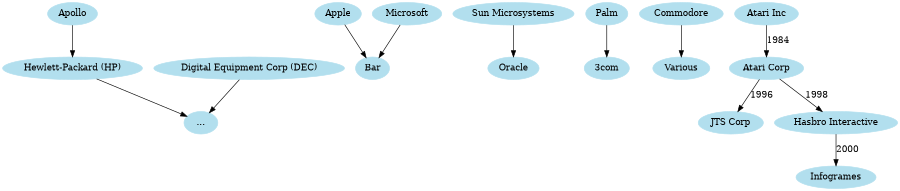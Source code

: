 digraph techcompanies {
    size="6,6";
    node [color=lightblue2, style=filled];
    "Apollo" -> "Hewlett-Packard (HP)"; /* Founded 1980, Acquired 1989 */
    "Digital Equipment Corp (DEC)" -> "...";
    "Hewlett-Packard (HP)" -> "...";
    "Apple" -> "Bar";
    "Microsoft" -> "Bar";
    "Sun Microsystems" -> "Oracle";
    "Palm" -> "3com";
    "Commodore" -> "Various";
    "Atari Inc" -> "Atari Corp" [label="1984"];
    "Atari Corp" -> "JTS Corp" [label="1996"];
    "Atari Corp" -> "Hasbro Interactive" [label="1998"];
    "Hasbro Interactive" -> "Infogrames" [label="2000"];

}